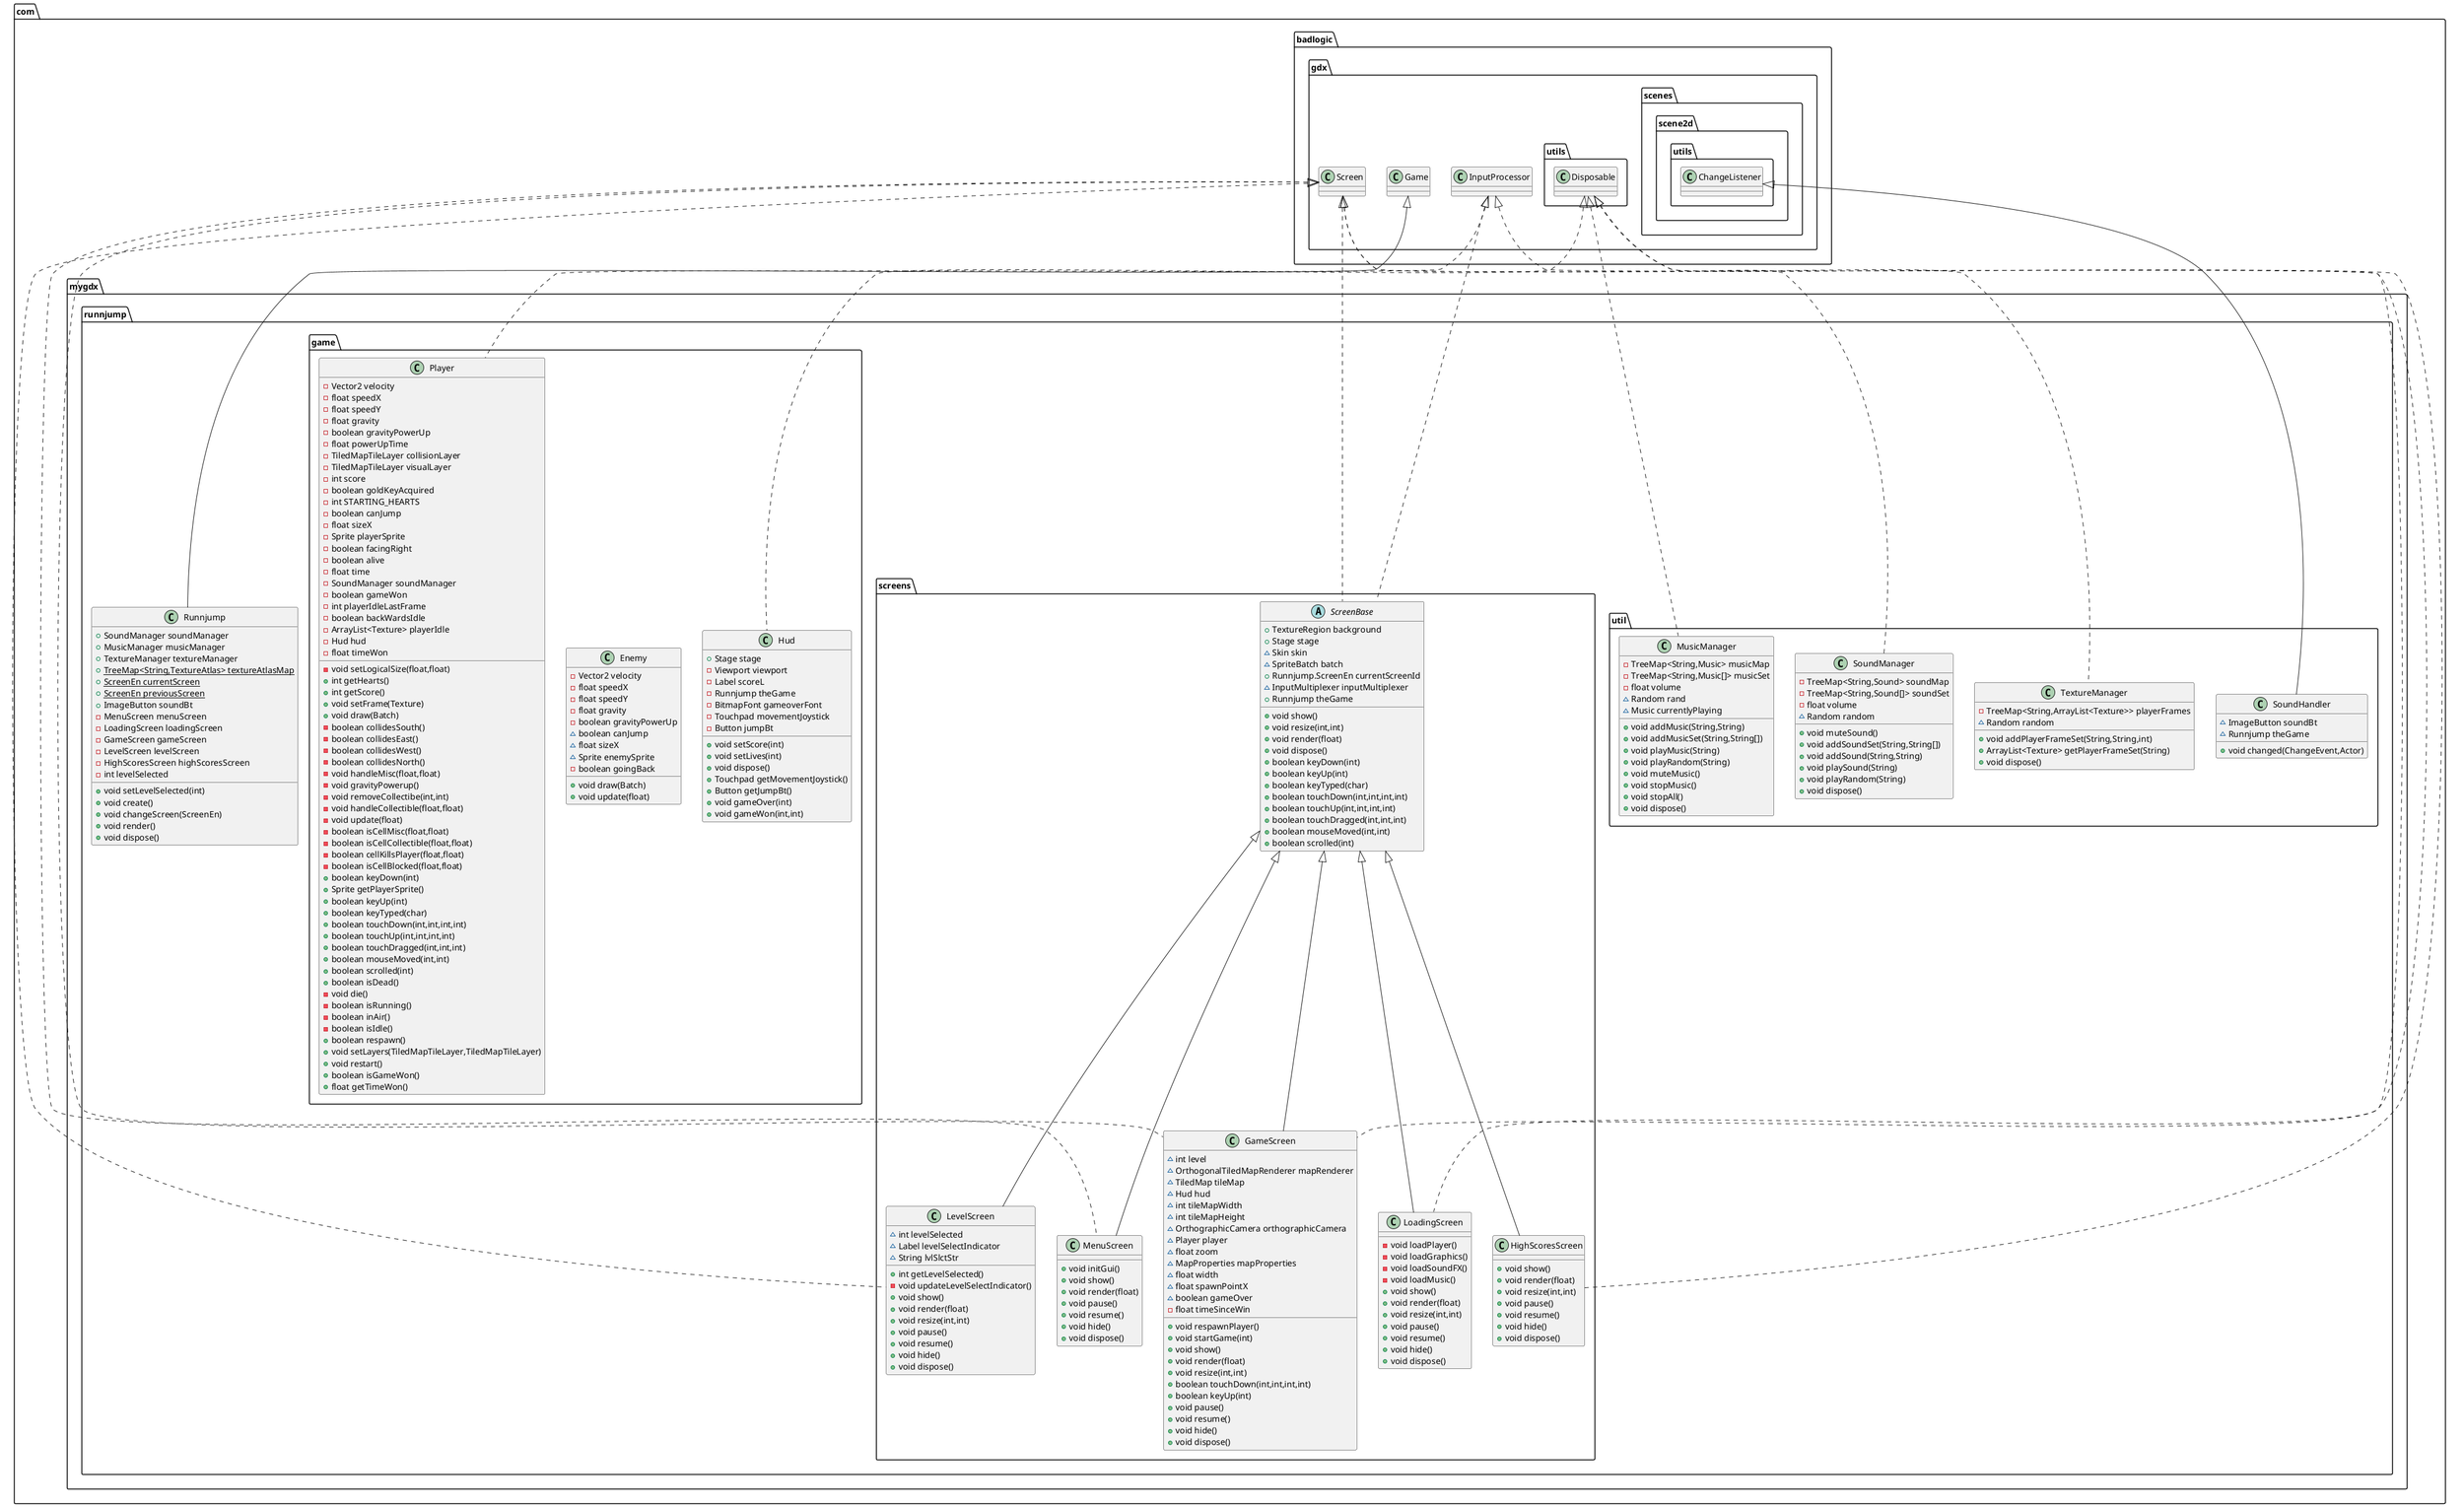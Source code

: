 @startuml
class com.mygdx.runnjump.util.SoundHandler {
~ ImageButton soundBt
~ Runnjump theGame
+ void changed(ChangeEvent,Actor)
}
class com.mygdx.runnjump.util.TextureManager {
- TreeMap<String,ArrayList<Texture>> playerFrames
~ Random random
+ void addPlayerFrameSet(String,String,int)
+ ArrayList<Texture> getPlayerFrameSet(String)
+ void dispose()
}
class com.mygdx.runnjump.screens.LevelScreen {
~ int levelSelected
~ Label levelSelectIndicator
~ String lvlSlctStr
+ int getLevelSelected()
- void updateLevelSelectIndicator()
+ void show()
+ void render(float)
+ void resize(int,int)
+ void pause()
+ void resume()
+ void hide()
+ void dispose()
}
class com.mygdx.runnjump.util.SoundManager {
- TreeMap<String,Sound> soundMap
- TreeMap<String,Sound[]> soundSet
- float volume
~ Random random
+ void muteSound()
+ void addSoundSet(String,String[])
+ void addSound(String,String)
+ void playSound(String)
+ void playRandom(String)
+ void dispose()
}
class com.mygdx.runnjump.screens.GameScreen {
~ int level
~ OrthogonalTiledMapRenderer mapRenderer
~ TiledMap tileMap
~ Hud hud
~ int tileMapWidth
~ int tileMapHeight
~ OrthographicCamera orthographicCamera
~ Player player
~ float zoom
~ MapProperties mapProperties
~ float width
~ float spawnPointX
~ boolean gameOver
- float timeSinceWin
+ void respawnPlayer()
+ void startGame(int)
+ void show()
+ void render(float)
+ void resize(int,int)
+ boolean touchDown(int,int,int,int)
+ boolean keyUp(int)
+ void pause()
+ void resume()
+ void hide()
+ void dispose()
}
class com.mygdx.runnjump.game.Hud {
+ Stage stage
- Viewport viewport
- Label scoreL
- Runnjump theGame
- BitmapFont gameoverFont
- Touchpad movementJoystick
- Button jumpBt
+ void setScore(int)
+ void setLives(int)
+ void dispose()
+ Touchpad getMovementJoystick()
+ Button getJumpBt()
+ void gameOver(int)
+ void gameWon(int,int)
}
class com.mygdx.runnjump.screens.MenuScreen {
+ void initGui()
+ void show()
+ void render(float)
+ void pause()
+ void resume()
+ void hide()
+ void dispose()
}
abstract class com.mygdx.runnjump.screens.ScreenBase {
+ TextureRegion background
+ Stage stage
~ Skin skin
~ SpriteBatch batch
+ Runnjump.ScreenEn currentScreenId
~ InputMultiplexer inputMultiplexer
+ Runnjump theGame
+ void show()
+ void resize(int,int)
+ void render(float)
+ void dispose()
+ boolean keyDown(int)
+ boolean keyUp(int)
+ boolean keyTyped(char)
+ boolean touchDown(int,int,int,int)
+ boolean touchUp(int,int,int,int)
+ boolean touchDragged(int,int,int)
+ boolean mouseMoved(int,int)
+ boolean scrolled(int)
}
class com.mygdx.runnjump.Runnjump {
+ SoundManager soundManager
+ MusicManager musicManager
+ TextureManager textureManager
+ {static} TreeMap<String,TextureAtlas> textureAtlasMap
+ {static} ScreenEn currentScreen
+ {static} ScreenEn previousScreen
+ ImageButton soundBt
- MenuScreen menuScreen
- LoadingScreen loadingScreen
- GameScreen gameScreen
- LevelScreen levelScreen
- HighScoresScreen highScoresScreen
- int levelSelected
+ void setLevelSelected(int)
+ void create()
+ void changeScreen(ScreenEn)
+ void render()
+ void dispose()
}
class com.mygdx.runnjump.screens.LoadingScreen {
- void loadPlayer()
- void loadGraphics()
- void loadSoundFX()
- void loadMusic()
+ void show()
+ void render(float)
+ void resize(int,int)
+ void pause()
+ void resume()
+ void hide()
+ void dispose()
}
class com.mygdx.runnjump.screens.HighScoresScreen {
+ void show()
+ void render(float)
+ void resize(int,int)
+ void pause()
+ void resume()
+ void hide()
+ void dispose()
}
class com.mygdx.runnjump.game.Enemy {
- Vector2 velocity
- float speedX
- float speedY
- float gravity
- boolean gravityPowerUp
~ boolean canJump
~ float sizeX
~ Sprite enemySprite
- boolean goingBack
+ void draw(Batch)
+ void update(float)
}
class com.mygdx.runnjump.util.MusicManager {
- TreeMap<String,Music> musicMap
- TreeMap<String,Music[]> musicSet
- float volume
~ Random rand
~ Music currentlyPlaying
+ void addMusic(String,String)
+ void addMusicSet(String,String[])
+ void playMusic(String)
+ void playRandom(String)
+ void muteMusic()
+ void stopMusic()
+ void stopAll()
+ void dispose()
}
class com.mygdx.runnjump.game.Player {
- Vector2 velocity
- float speedX
- float speedY
- float gravity
- boolean gravityPowerUp
- float powerUpTime
- TiledMapTileLayer collisionLayer
- TiledMapTileLayer visualLayer
- int score
- boolean goldKeyAcquired
- int STARTING_HEARTS
- boolean canJump
- float sizeX
- Sprite playerSprite
- boolean facingRight
- boolean alive
- float time
- SoundManager soundManager
- boolean gameWon
- int playerIdleLastFrame
- boolean backWardsIdle
- ArrayList<Texture> playerIdle
- Hud hud
- float timeWon
- void setLogicalSize(float,float)
+ int getHearts()
+ int getScore()
+ void setFrame(Texture)
+ void draw(Batch)
- boolean collidesSouth()
- boolean collidesEast()
- boolean collidesWest()
- boolean collidesNorth()
- void handleMisc(float,float)
- void gravityPowerup()
- void removeCollectibe(int,int)
- void handleCollectible(float,float)
- void update(float)
- boolean isCellMisc(float,float)
- boolean isCellCollectible(float,float)
- boolean cellKillsPlayer(float,float)
- boolean isCellBlocked(float,float)
+ boolean keyDown(int)
+ Sprite getPlayerSprite()
+ boolean keyUp(int)
+ boolean keyTyped(char)
+ boolean touchDown(int,int,int,int)
+ boolean touchUp(int,int,int,int)
+ boolean touchDragged(int,int,int)
+ boolean mouseMoved(int,int)
+ boolean scrolled(int)
+ boolean isDead()
- void die()
- boolean isRunning()
- boolean inAir()
- boolean isIdle()
+ boolean respawn()
+ void setLayers(TiledMapTileLayer,TiledMapTileLayer)
+ void restart()
+ boolean isGameWon()
+ float getTimeWon()
}


com.badlogic.gdx.scenes.scene2d.utils.ChangeListener <|-- com.mygdx.runnjump.util.SoundHandler
com.badlogic.gdx.utils.Disposable <|.. com.mygdx.runnjump.util.TextureManager
com.badlogic.gdx.Screen <|.. com.mygdx.runnjump.screens.LevelScreen
com.mygdx.runnjump.screens.ScreenBase <|-- com.mygdx.runnjump.screens.LevelScreen
com.badlogic.gdx.utils.Disposable <|.. com.mygdx.runnjump.util.SoundManager
com.badlogic.gdx.Screen <|.. com.mygdx.runnjump.screens.GameScreen
com.badlogic.gdx.InputProcessor <|.. com.mygdx.runnjump.screens.GameScreen
com.mygdx.runnjump.screens.ScreenBase <|-- com.mygdx.runnjump.screens.GameScreen
com.badlogic.gdx.utils.Disposable <|.. com.mygdx.runnjump.game.Hud
com.badlogic.gdx.Screen <|.. com.mygdx.runnjump.screens.MenuScreen
com.mygdx.runnjump.screens.ScreenBase <|-- com.mygdx.runnjump.screens.MenuScreen
com.badlogic.gdx.Screen <|.. com.mygdx.runnjump.screens.ScreenBase
com.badlogic.gdx.InputProcessor <|.. com.mygdx.runnjump.screens.ScreenBase
com.badlogic.gdx.Game <|-- com.mygdx.runnjump.Runnjump
com.badlogic.gdx.Screen <|.. com.mygdx.runnjump.screens.LoadingScreen
com.mygdx.runnjump.screens.ScreenBase <|-- com.mygdx.runnjump.screens.LoadingScreen
com.badlogic.gdx.Screen <|.. com.mygdx.runnjump.screens.HighScoresScreen
com.mygdx.runnjump.screens.ScreenBase <|-- com.mygdx.runnjump.screens.HighScoresScreen
com.badlogic.gdx.utils.Disposable <|.. com.mygdx.runnjump.util.MusicManager
com.badlogic.gdx.InputProcessor <|.. com.mygdx.runnjump.game.Player
@enduml